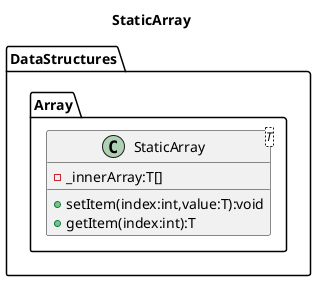 @startuml StaticArray
title StaticArray

namespace DataStructures.Array{
    class StaticArray<T>{
        -_innerArray:T[]
        +setItem(index:int,value:T):void
        +getItem(index:int):T
    }
}
@enduml